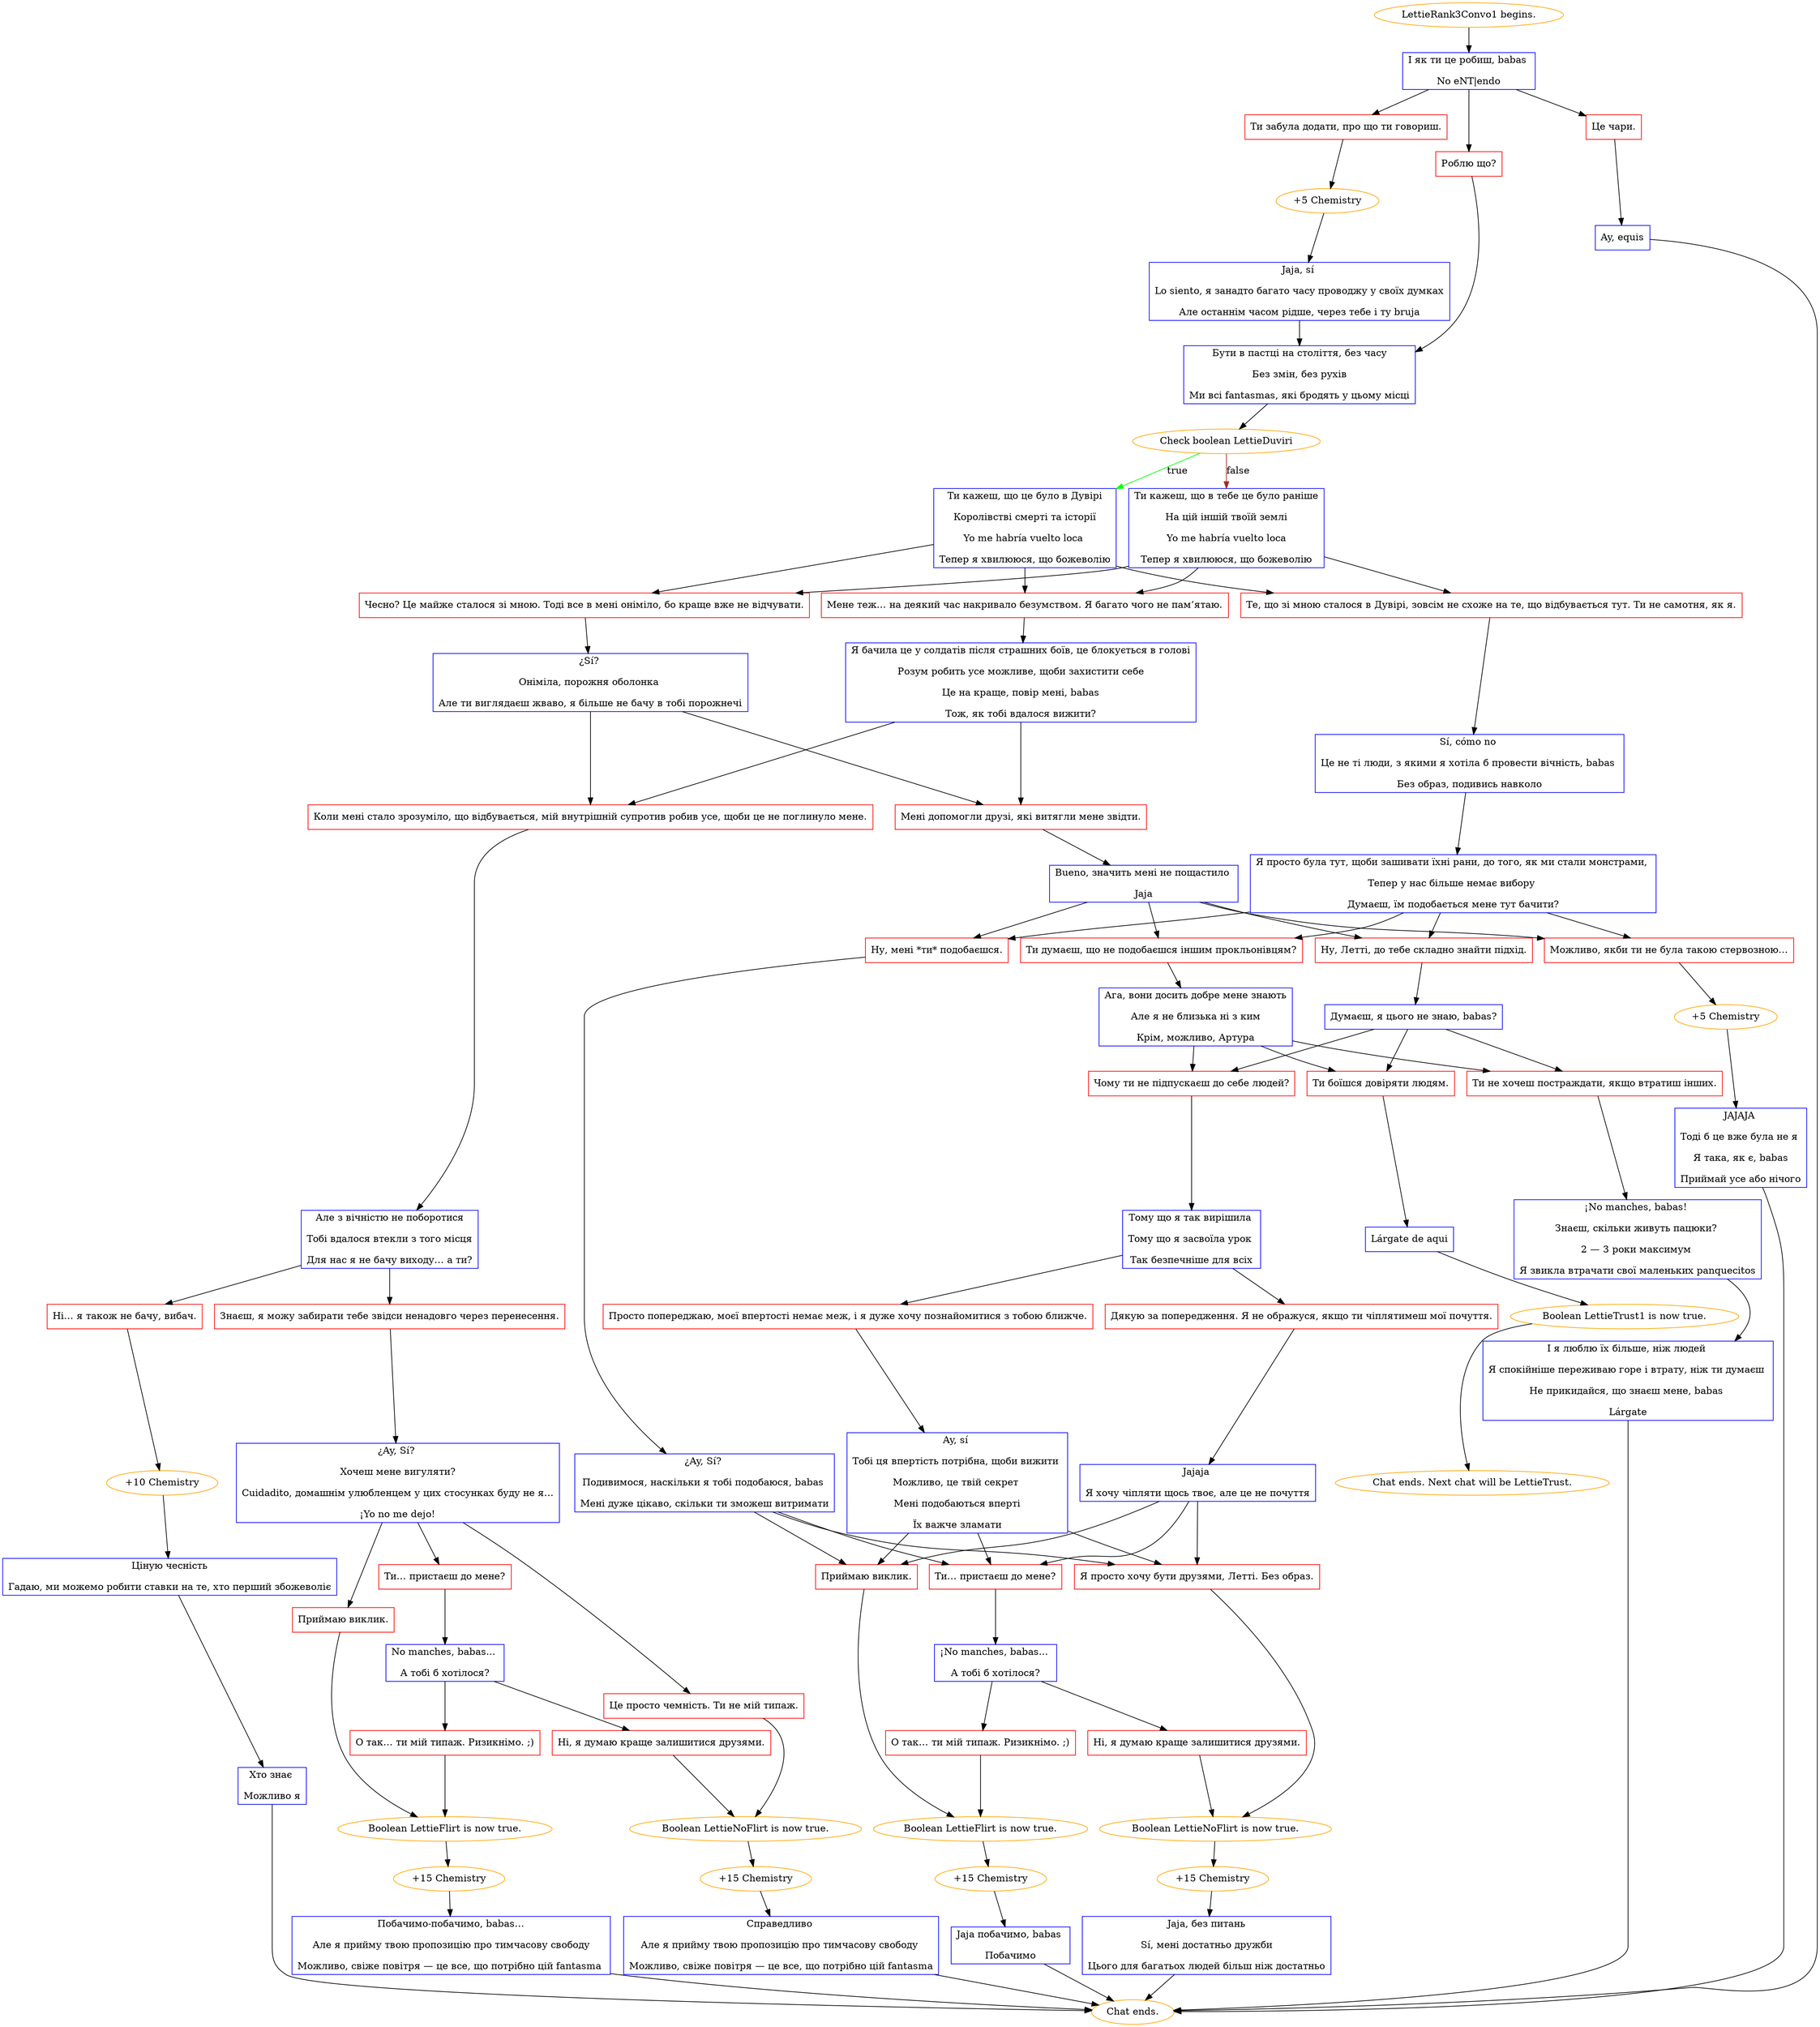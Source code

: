 digraph {
	"LettieRank3Convo1 begins." [color=orange];
		"LettieRank3Convo1 begins." -> j1416305916;
	j1416305916 [label="І як ти це робиш, babas 
No eNT|endo",shape=box,color=blue];
		j1416305916 -> j1919071932;
		j1416305916 -> j589544534;
		j1416305916 -> j3396610524;
	j1919071932 [label="Ти забула додати, про що ти говориш.",shape=box,color=red];
		j1919071932 -> j3136140862;
	j589544534 [label="Роблю що?",shape=box,color=red];
		j589544534 -> j3593758441;
	j3396610524 [label="Це чари.",shape=box,color=red];
		j3396610524 -> j1759475013;
	j3136140862 [label="+5 Chemistry",color=orange];
		j3136140862 -> j4181870785;
	j3593758441 [label="Бути в пастці на століття, без часу
Без змін, без рухів
Ми всі fantasmas, які бродять у цьому місці",shape=box,color=blue];
		j3593758441 -> j2631015866;
	j1759475013 [label="Ay, equis",shape=box,color=blue];
		j1759475013 -> "Chat ends.";
	j4181870785 [label="Jaja, sí 
Lo siento, я занадто багато часу проводжу у своїх думках
Але останнім часом рідше, через тебе і ту bruja",shape=box,color=blue];
		j4181870785 -> j3593758441;
	j2631015866 [label="Check boolean LettieDuviri",color=orange];
		j2631015866 -> j501459763 [label=true,color=green];
		j2631015866 -> j1452441734 [label=false,color=brown];
	"Chat ends." [color=orange];
	j501459763 [label="Ти кажеш, що це було в Дувірі
Королівстві смерті та історії
Yo me habría vuelto loca 
Тепер я хвилююся, що божеволію",shape=box,color=blue];
		j501459763 -> j1064590996;
		j501459763 -> j96250649;
		j501459763 -> j788377120;
	j1452441734 [label="Ти кажеш, що в тебе це було раніше
На цій іншій твоїй землі
Yo me habría vuelto loca
Тепер я хвилююся, що божеволію",shape=box,color=blue];
		j1452441734 -> j788377120;
		j1452441734 -> j96250649;
		j1452441734 -> j1064590996;
	j1064590996 [label="Чесно? Це майже сталося зі мною. Тоді все в мені оніміло, бо краще вже не відчувати.",shape=box,color=red];
		j1064590996 -> j2345165217;
	j96250649 [label="Мене теж… на деякий час накривало безумством. Я багато чого не пам’ятаю.",shape=box,color=red];
		j96250649 -> j2898279703;
	j788377120 [label="Те, що зі мною сталося в Дувірі, зовсім не схоже на те, що відбувається тут. Ти не самотня, як я.",shape=box,color=red];
		j788377120 -> j648768021;
	j2345165217 [label="¿Sí? 
Оніміла, порожня оболонка 
Але ти виглядаєш жваво, я більше не бачу в тобі порожнечі",shape=box,color=blue];
		j2345165217 -> j3195436097;
		j2345165217 -> j2674526908;
	j2898279703 [label="Я бачила це у солдатів після страшних боїв, це блокується в голові
Розум робить усе можливе, щоби захистити себе
Це на краще, повір мені, babas
Тож, як тобі вдалося вижити?",shape=box,color=blue];
		j2898279703 -> j3195436097;
		j2898279703 -> j2674526908;
	j648768021 [label="Sí, cómo no 
Це не ті люди, з якими я хотіла б провести вічність, babas 
Без образ, подивись навколо",shape=box,color=blue];
		j648768021 -> j1941892815;
	j3195436097 [label="Коли мені стало зрозуміло, що відбувається, мій внутрішній супротив робив усе, щоби це не поглинуло мене.",shape=box,color=red];
		j3195436097 -> j974559342;
	j2674526908 [label="Мені допомогли друзі, які витягли мене звідти.",shape=box,color=red];
		j2674526908 -> j951961608;
	j1941892815 [label="Я просто була тут, щоби зашивати їхні рани, до того, як ми стали монстрами, 
Тепер у нас більше немає вибору 
Думаєш, їм подобається мене тут бачити?",shape=box,color=blue];
		j1941892815 -> j675711362;
		j1941892815 -> j462787943;
		j1941892815 -> j1283028647;
		j1941892815 -> j2929122544;
	j974559342 [label="Але з вічністю не поборотися
Тобі вдалося втекли з того місця
Для нас я не бачу виходу… а ти?",shape=box,color=blue];
		j974559342 -> j2696365583;
		j974559342 -> j905402610;
	j951961608 [label="Bueno, значить мені не пощастило 
Jaja",shape=box,color=blue];
		j951961608 -> j675711362;
		j951961608 -> j462787943;
		j951961608 -> j1283028647;
		j951961608 -> j2929122544;
	j675711362 [label="Ну, мені *ти* подобаєшся.",shape=box,color=red];
		j675711362 -> j2376879687;
	j462787943 [label="Ти думаєш, що не подобаєшся іншим прокльонівцям?",shape=box,color=red];
		j462787943 -> j3617267929;
	j1283028647 [label="Ну, Летті, до тебе складно знайти підхід.",shape=box,color=red];
		j1283028647 -> j3120999496;
	j2929122544 [label="Можливо, якби ти не була такою стервозною…",shape=box,color=red];
		j2929122544 -> j2454682252;
	j2696365583 [label="Ні… я також не бачу, вибач.",shape=box,color=red];
		j2696365583 -> j430499992;
	j905402610 [label="Знаєш, я можу забирати тебе звідси ненадовго через перенесення.",shape=box,color=red];
		j905402610 -> j1628816520;
	j2376879687 [label="¿Ay, Sí? 
Подивимося, наскільки я тобі подобаюся, babas 
Мені дуже цікаво, скільки ти зможеш витримати",shape=box,color=blue];
		j2376879687 -> j506722486;
		j2376879687 -> j3066721862;
		j2376879687 -> j2943924055;
	j3617267929 [label="Ага, вони досить добре мене знають
Але я не близька ні з ким
Крім, можливо, Артура",shape=box,color=blue];
		j3617267929 -> j1472439164;
		j3617267929 -> j1406337004;
		j3617267929 -> j2538067245;
	j3120999496 [label="Думаєш, я цього не знаю, babas?",shape=box,color=blue];
		j3120999496 -> j1472439164;
		j3120999496 -> j1406337004;
		j3120999496 -> j2538067245;
	j2454682252 [label="+5 Chemistry",color=orange];
		j2454682252 -> j1440537940;
	j430499992 [label="+10 Chemistry",color=orange];
		j430499992 -> j3174288145;
	j1628816520 [label="¿Ay, Sí? 
Хочеш мене вигуляти?
Cuidadito, домашнім улюбленцем у цих стосунках буду не я…
¡Yo no me dejo!",shape=box,color=blue];
		j1628816520 -> j2101992509;
		j1628816520 -> j3226316044;
		j1628816520 -> j412673625;
	j506722486 [label="Приймаю виклик.",shape=box,color=red];
		j506722486 -> j845199548;
	j3066721862 [label="Ти… пристаєш до мене?",shape=box,color=red];
		j3066721862 -> j3706312526;
	j2943924055 [label="Я просто хочу бути друзями, Летті. Без образ.",shape=box,color=red];
		j2943924055 -> j3670467746;
	j1472439164 [label="Чому ти не підпускаєш до себе людей?",shape=box,color=red];
		j1472439164 -> j2470643281;
	j1406337004 [label="Ти боїшся довіряти людям.",shape=box,color=red];
		j1406337004 -> j2579135998;
	j2538067245 [label="Ти не хочеш постраждати, якщо втратиш інших.",shape=box,color=red];
		j2538067245 -> j3142220439;
	j1440537940 [label="JAJAJA 
Тоді б це вже була не я 
Я така, як є, babas
Приймай усе або нічого",shape=box,color=blue];
		j1440537940 -> "Chat ends.";
	j3174288145 [label="Ціную чесність
Гадаю, ми можемо робити ставки на те, хто перший збожеволіє",shape=box,color=blue];
		j3174288145 -> j4035222191;
	j2101992509 [label="Приймаю виклик.",shape=box,color=red];
		j2101992509 -> j1098159953;
	j3226316044 [label="Ти… пристаєш до мене?",shape=box,color=red];
		j3226316044 -> j307296933;
	j412673625 [label="Це просто чемність. Ти не мій типаж.",shape=box,color=red];
		j412673625 -> j2129233524;
	j845199548 [label="Boolean LettieFlirt is now true.",color=orange];
		j845199548 -> j3503796399;
	j3706312526 [label="¡No manches, babas... 
А тобі б хотілося?",shape=box,color=blue];
		j3706312526 -> j3925348998;
		j3706312526 -> j1869274196;
	j3670467746 [label="Boolean LettieNoFlirt is now true.",color=orange];
		j3670467746 -> j4270875842;
	j2470643281 [label="Тому що я так вирішила 
Тому що я засвоїла урок 
Так безпечніше для всіх",shape=box,color=blue];
		j2470643281 -> j550453637;
		j2470643281 -> j1396779283;
	j2579135998 [label="Lárgate de aqui",shape=box,color=blue];
		j2579135998 -> j971190109;
	j3142220439 [label="¡No manches, babas! 
Знаєш, скільки живуть пацюки? 
2 — 3 роки максимум 
Я звикла втрачати свої маленьких panquecitos",shape=box,color=blue];
		j3142220439 -> j1762121244;
	j4035222191 [label="Хто знає 
Можливо я",shape=box,color=blue];
		j4035222191 -> "Chat ends.";
	j1098159953 [label="Boolean LettieFlirt is now true.",color=orange];
		j1098159953 -> j335699888;
	j307296933 [label="No manches, babas... 
А тобі б хотілося?",shape=box,color=blue];
		j307296933 -> j4168411130;
		j307296933 -> j4058089379;
	j2129233524 [label="Boolean LettieNoFlirt is now true.",color=orange];
		j2129233524 -> j3362367394;
	j3503796399 [label="+15 Chemistry",color=orange];
		j3503796399 -> j695084206;
	j3925348998 [label="О так… ти мій типаж. Ризикнімо. ;)",shape=box,color=red];
		j3925348998 -> j845199548;
	j1869274196 [label="Ні, я думаю краще залишитися друзями.",shape=box,color=red];
		j1869274196 -> j3670467746;
	j4270875842 [label="+15 Chemistry",color=orange];
		j4270875842 -> j1113489468;
	j550453637 [label="Просто попереджаю, моєї впертості немає меж, і я дуже хочу познайомитися з тобою ближче.",shape=box,color=red];
		j550453637 -> j2935480565;
	j1396779283 [label="Дякую за попередження. Я не ображуся, якщо ти чіплятимеш мої почуття.",shape=box,color=red];
		j1396779283 -> j2077670764;
	j971190109 [label="Boolean LettieTrust1 is now true.",color=orange];
		j971190109 -> "Chat ends. Next chat will be LettieTrust.";
	j1762121244 [label="І я люблю їх більше, ніж людей 
Я спокійніше переживаю горе і втрату, ніж ти думаєш 
Не прикидайся, що знаєш мене, babas 
Lárgate",shape=box,color=blue];
		j1762121244 -> "Chat ends.";
	j335699888 [label="+15 Chemistry",color=orange];
		j335699888 -> j3482466276;
	j4168411130 [label="О так… ти мій типаж. Ризикнімо. ;)",shape=box,color=red];
		j4168411130 -> j1098159953;
	j4058089379 [label="Ні, я думаю краще залишитися друзями.",shape=box,color=red];
		j4058089379 -> j2129233524;
	j3362367394 [label="+15 Chemistry",color=orange];
		j3362367394 -> j4285636748;
	j695084206 [label="Jaja побачимо, babas 
Побачимо",shape=box,color=blue];
		j695084206 -> "Chat ends.";
	j1113489468 [label="Jaja, без питань
Sí, мені достатньо дружби
Цього для багатьох людей більш ніж достатньо",shape=box,color=blue];
		j1113489468 -> "Chat ends.";
	j2935480565 [label="Ay, sí 
Тобі ця впертість потрібна, щоби вижити 
Можливо, це твій секрет 
Мені подобаються вперті
Їх важче зламати",shape=box,color=blue];
		j2935480565 -> j506722486;
		j2935480565 -> j3066721862;
		j2935480565 -> j2943924055;
	j2077670764 [label="Jajaja 
Я хочу чіпляти щось твоє, але це не почуття",shape=box,color=blue];
		j2077670764 -> j506722486;
		j2077670764 -> j3066721862;
		j2077670764 -> j2943924055;
	"Chat ends. Next chat will be LettieTrust." [color=orange];
	j3482466276 [label="Побачимо-побачимо, babas…
Але я прийму твою пропозицію про тимчасову свободу
Можливо, свіже повітря — це все, що потрібно цій fantasma ",shape=box,color=blue];
		j3482466276 -> "Chat ends.";
	j4285636748 [label="Справедливо 
Але я прийму твою пропозицію про тимчасову свободу 
Можливо, свіже повітря — це все, що потрібно цій fantasma",shape=box,color=blue];
		j4285636748 -> "Chat ends.";
}